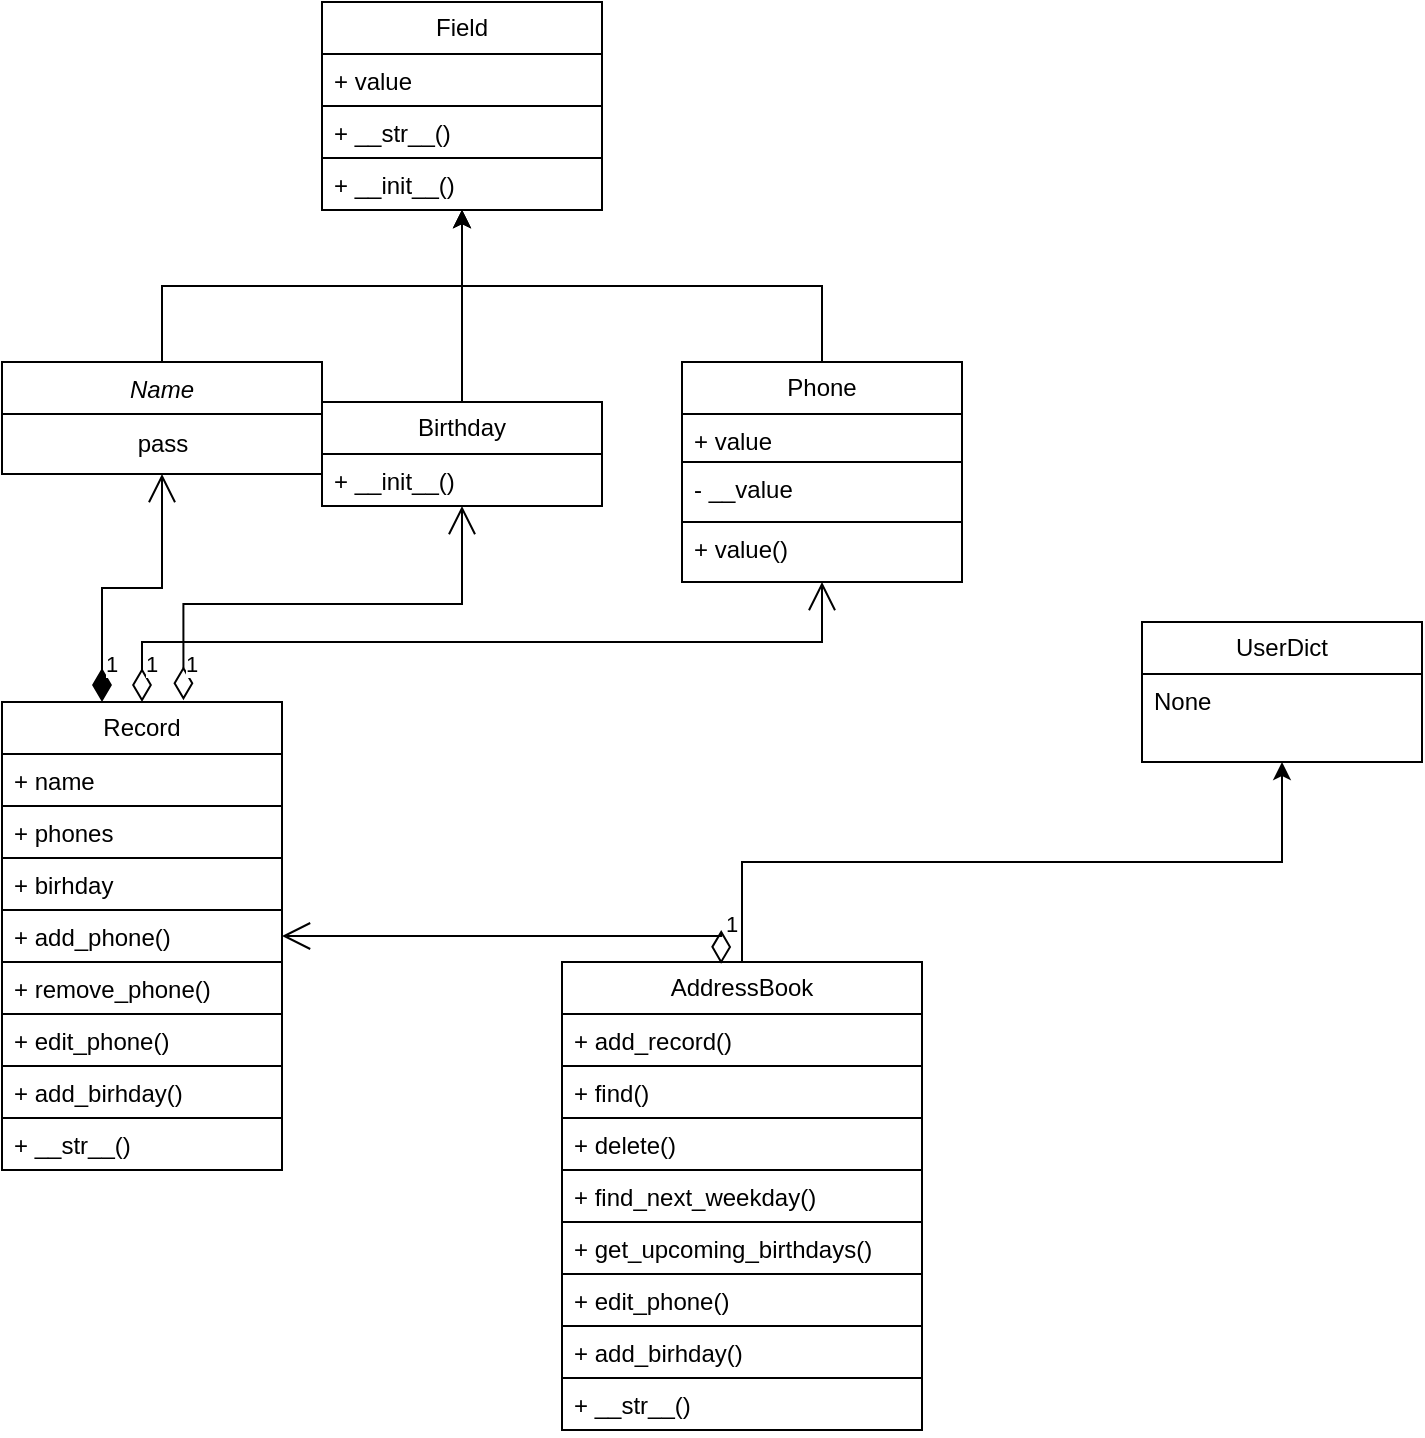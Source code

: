 <mxfile version="24.3.0" type="device">
  <diagram name="Сторінка-1" id="_jhMQMhgayCw6XRclElk">
    <mxGraphModel dx="1272" dy="687" grid="1" gridSize="10" guides="1" tooltips="1" connect="1" arrows="1" fold="1" page="1" pageScale="1" pageWidth="827" pageHeight="1169" math="0" shadow="0">
      <root>
        <mxCell id="0" />
        <mxCell id="1" parent="0" />
        <mxCell id="Su09sbFYw0WwK0je9Bwr-1" value="Field" style="swimlane;fontStyle=0;childLayout=stackLayout;horizontal=1;startSize=26;fillColor=none;horizontalStack=0;resizeParent=1;resizeParentMax=0;resizeLast=0;collapsible=1;marginBottom=0;whiteSpace=wrap;html=1;" vertex="1" parent="1">
          <mxGeometry x="320" y="50" width="140" height="104" as="geometry" />
        </mxCell>
        <mxCell id="Su09sbFYw0WwK0je9Bwr-2" value="+ value" style="text;strokeColor=default;fillColor=none;align=left;verticalAlign=top;spacingLeft=4;spacingRight=4;overflow=hidden;rotatable=0;points=[[0,0.5],[1,0.5]];portConstraint=eastwest;whiteSpace=wrap;html=1;" vertex="1" parent="Su09sbFYw0WwK0je9Bwr-1">
          <mxGeometry y="26" width="140" height="26" as="geometry" />
        </mxCell>
        <mxCell id="Su09sbFYw0WwK0je9Bwr-3" value="+ __str__()" style="text;strokeColor=none;fillColor=none;align=left;verticalAlign=top;spacingLeft=4;spacingRight=4;overflow=hidden;rotatable=0;points=[[0,0.5],[1,0.5]];portConstraint=eastwest;whiteSpace=wrap;html=1;" vertex="1" parent="Su09sbFYw0WwK0je9Bwr-1">
          <mxGeometry y="52" width="140" height="26" as="geometry" />
        </mxCell>
        <mxCell id="Su09sbFYw0WwK0je9Bwr-54" value="+ __init__()" style="text;strokeColor=default;fillColor=none;align=left;verticalAlign=top;spacingLeft=4;spacingRight=4;overflow=hidden;rotatable=0;points=[[0,0.5],[1,0.5]];portConstraint=eastwest;whiteSpace=wrap;html=1;" vertex="1" parent="Su09sbFYw0WwK0je9Bwr-1">
          <mxGeometry y="78" width="140" height="26" as="geometry" />
        </mxCell>
        <mxCell id="Su09sbFYw0WwK0je9Bwr-5" value="&lt;span style=&quot;font-weight: normal;&quot;&gt;&lt;i&gt;Name&lt;/i&gt;&lt;/span&gt;" style="swimlane;fontStyle=1;align=center;verticalAlign=top;childLayout=stackLayout;horizontal=1;startSize=26;horizontalStack=0;resizeParent=1;resizeParentMax=0;resizeLast=0;collapsible=1;marginBottom=0;whiteSpace=wrap;html=1;" vertex="1" parent="1">
          <mxGeometry x="160" y="230" width="160" height="56" as="geometry" />
        </mxCell>
        <mxCell id="Su09sbFYw0WwK0je9Bwr-39" value="pass" style="text;html=1;align=center;verticalAlign=middle;resizable=0;points=[];autosize=1;strokeColor=none;fillColor=none;" vertex="1" parent="Su09sbFYw0WwK0je9Bwr-5">
          <mxGeometry y="26" width="160" height="30" as="geometry" />
        </mxCell>
        <mxCell id="Su09sbFYw0WwK0je9Bwr-9" style="edgeStyle=orthogonalEdgeStyle;rounded=0;orthogonalLoop=1;jettySize=auto;html=1;exitX=0.5;exitY=0;exitDx=0;exitDy=0;" edge="1" parent="1" source="Su09sbFYw0WwK0je9Bwr-5" target="Su09sbFYw0WwK0je9Bwr-1">
          <mxGeometry relative="1" as="geometry">
            <mxPoint x="370" y="170" as="targetPoint" />
          </mxGeometry>
        </mxCell>
        <mxCell id="Su09sbFYw0WwK0je9Bwr-15" style="edgeStyle=orthogonalEdgeStyle;rounded=0;orthogonalLoop=1;jettySize=auto;html=1;exitX=0.5;exitY=0;exitDx=0;exitDy=0;" edge="1" parent="1" source="Su09sbFYw0WwK0je9Bwr-10" target="Su09sbFYw0WwK0je9Bwr-1">
          <mxGeometry relative="1" as="geometry" />
        </mxCell>
        <mxCell id="Su09sbFYw0WwK0je9Bwr-10" value="Phone" style="swimlane;fontStyle=0;childLayout=stackLayout;horizontal=1;startSize=26;fillColor=none;horizontalStack=0;resizeParent=1;resizeParentMax=0;resizeLast=0;collapsible=1;marginBottom=0;whiteSpace=wrap;html=1;" vertex="1" parent="1">
          <mxGeometry x="500" y="230" width="140" height="110" as="geometry" />
        </mxCell>
        <mxCell id="Su09sbFYw0WwK0je9Bwr-11" value="+ value" style="text;strokeColor=default;fillColor=none;align=left;verticalAlign=top;spacingLeft=4;spacingRight=4;overflow=hidden;rotatable=0;points=[[0,0.5],[1,0.5]];portConstraint=eastwest;whiteSpace=wrap;html=1;" vertex="1" parent="Su09sbFYw0WwK0je9Bwr-10">
          <mxGeometry y="26" width="140" height="24" as="geometry" />
        </mxCell>
        <mxCell id="Su09sbFYw0WwK0je9Bwr-58" value="- __value" style="text;strokeColor=default;fillColor=none;align=left;verticalAlign=top;spacingLeft=4;spacingRight=4;overflow=hidden;rotatable=0;points=[[0,0.5],[1,0.5]];portConstraint=eastwest;whiteSpace=wrap;html=1;" vertex="1" parent="Su09sbFYw0WwK0je9Bwr-10">
          <mxGeometry y="50" width="140" height="30" as="geometry" />
        </mxCell>
        <mxCell id="Su09sbFYw0WwK0je9Bwr-59" value="+ value()" style="text;strokeColor=default;fillColor=none;align=left;verticalAlign=top;spacingLeft=4;spacingRight=4;overflow=hidden;rotatable=0;points=[[0,0.5],[1,0.5]];portConstraint=eastwest;whiteSpace=wrap;html=1;" vertex="1" parent="Su09sbFYw0WwK0je9Bwr-10">
          <mxGeometry y="80" width="140" height="30" as="geometry" />
        </mxCell>
        <mxCell id="Su09sbFYw0WwK0je9Bwr-19" style="edgeStyle=orthogonalEdgeStyle;rounded=0;orthogonalLoop=1;jettySize=auto;html=1;exitX=0.5;exitY=0;exitDx=0;exitDy=0;" edge="1" parent="1" source="Su09sbFYw0WwK0je9Bwr-16" target="Su09sbFYw0WwK0je9Bwr-1">
          <mxGeometry relative="1" as="geometry" />
        </mxCell>
        <mxCell id="Su09sbFYw0WwK0je9Bwr-16" value="Birthday" style="swimlane;fontStyle=0;childLayout=stackLayout;horizontal=1;startSize=26;fillColor=none;horizontalStack=0;resizeParent=1;resizeParentMax=0;resizeLast=0;collapsible=1;marginBottom=0;whiteSpace=wrap;html=1;" vertex="1" parent="1">
          <mxGeometry x="320" y="250" width="140" height="52" as="geometry" />
        </mxCell>
        <mxCell id="Su09sbFYw0WwK0je9Bwr-17" value="+ __init__()" style="text;strokeColor=none;fillColor=none;align=left;verticalAlign=top;spacingLeft=4;spacingRight=4;overflow=hidden;rotatable=0;points=[[0,0.5],[1,0.5]];portConstraint=eastwest;whiteSpace=wrap;html=1;" vertex="1" parent="Su09sbFYw0WwK0je9Bwr-16">
          <mxGeometry y="26" width="140" height="26" as="geometry" />
        </mxCell>
        <mxCell id="Su09sbFYw0WwK0je9Bwr-22" value="Record" style="swimlane;fontStyle=0;childLayout=stackLayout;horizontal=1;startSize=26;fillColor=none;horizontalStack=0;resizeParent=1;resizeParentMax=0;resizeLast=0;collapsible=1;marginBottom=0;whiteSpace=wrap;html=1;" vertex="1" parent="1">
          <mxGeometry x="160" y="400" width="140" height="234" as="geometry" />
        </mxCell>
        <mxCell id="Su09sbFYw0WwK0je9Bwr-23" value="+ name" style="text;strokeColor=default;fillColor=none;align=left;verticalAlign=top;spacingLeft=4;spacingRight=4;overflow=hidden;rotatable=0;points=[[0,0.5],[1,0.5]];portConstraint=eastwest;whiteSpace=wrap;html=1;" vertex="1" parent="Su09sbFYw0WwK0je9Bwr-22">
          <mxGeometry y="26" width="140" height="26" as="geometry" />
        </mxCell>
        <mxCell id="Su09sbFYw0WwK0je9Bwr-24" value="+ phones" style="text;strokeColor=default;fillColor=none;align=left;verticalAlign=top;spacingLeft=4;spacingRight=4;overflow=hidden;rotatable=0;points=[[0,0.5],[1,0.5]];portConstraint=eastwest;whiteSpace=wrap;html=1;" vertex="1" parent="Su09sbFYw0WwK0je9Bwr-22">
          <mxGeometry y="52" width="140" height="26" as="geometry" />
        </mxCell>
        <mxCell id="Su09sbFYw0WwK0je9Bwr-25" value="+ birhday" style="text;strokeColor=default;fillColor=none;align=left;verticalAlign=top;spacingLeft=4;spacingRight=4;overflow=hidden;rotatable=0;points=[[0,0.5],[1,0.5]];portConstraint=eastwest;whiteSpace=wrap;html=1;" vertex="1" parent="Su09sbFYw0WwK0je9Bwr-22">
          <mxGeometry y="78" width="140" height="26" as="geometry" />
        </mxCell>
        <mxCell id="Su09sbFYw0WwK0je9Bwr-26" value="+ add_phone()" style="text;strokeColor=default;fillColor=none;align=left;verticalAlign=top;spacingLeft=4;spacingRight=4;overflow=hidden;rotatable=0;points=[[0,0.5],[1,0.5]];portConstraint=eastwest;whiteSpace=wrap;html=1;" vertex="1" parent="Su09sbFYw0WwK0je9Bwr-22">
          <mxGeometry y="104" width="140" height="26" as="geometry" />
        </mxCell>
        <mxCell id="Su09sbFYw0WwK0je9Bwr-27" value="+ remove_phone()" style="text;strokeColor=default;fillColor=none;align=left;verticalAlign=top;spacingLeft=4;spacingRight=4;overflow=hidden;rotatable=0;points=[[0,0.5],[1,0.5]];portConstraint=eastwest;whiteSpace=wrap;html=1;" vertex="1" parent="Su09sbFYw0WwK0je9Bwr-22">
          <mxGeometry y="130" width="140" height="26" as="geometry" />
        </mxCell>
        <mxCell id="Su09sbFYw0WwK0je9Bwr-28" value="+ edit_phone()" style="text;strokeColor=default;fillColor=none;align=left;verticalAlign=top;spacingLeft=4;spacingRight=4;overflow=hidden;rotatable=0;points=[[0,0.5],[1,0.5]];portConstraint=eastwest;whiteSpace=wrap;html=1;" vertex="1" parent="Su09sbFYw0WwK0je9Bwr-22">
          <mxGeometry y="156" width="140" height="26" as="geometry" />
        </mxCell>
        <mxCell id="Su09sbFYw0WwK0je9Bwr-29" value="+ add_birhday()" style="text;strokeColor=default;fillColor=none;align=left;verticalAlign=top;spacingLeft=4;spacingRight=4;overflow=hidden;rotatable=0;points=[[0,0.5],[1,0.5]];portConstraint=eastwest;whiteSpace=wrap;html=1;" vertex="1" parent="Su09sbFYw0WwK0je9Bwr-22">
          <mxGeometry y="182" width="140" height="26" as="geometry" />
        </mxCell>
        <mxCell id="Su09sbFYw0WwK0je9Bwr-38" value="+ __str__()" style="text;strokeColor=default;fillColor=none;align=left;verticalAlign=top;spacingLeft=4;spacingRight=4;overflow=hidden;rotatable=0;points=[[0,0.5],[1,0.5]];portConstraint=eastwest;whiteSpace=wrap;html=1;" vertex="1" parent="Su09sbFYw0WwK0je9Bwr-22">
          <mxGeometry y="208" width="140" height="26" as="geometry" />
        </mxCell>
        <mxCell id="Su09sbFYw0WwK0je9Bwr-42" value="UserDict" style="swimlane;fontStyle=0;childLayout=stackLayout;horizontal=1;startSize=26;fillColor=none;horizontalStack=0;resizeParent=1;resizeParentMax=0;resizeLast=0;collapsible=1;marginBottom=0;whiteSpace=wrap;html=1;" vertex="1" parent="1">
          <mxGeometry x="730" y="360" width="140" height="70" as="geometry" />
        </mxCell>
        <mxCell id="Su09sbFYw0WwK0je9Bwr-43" value="None" style="text;strokeColor=default;fillColor=none;align=left;verticalAlign=top;spacingLeft=4;spacingRight=4;overflow=hidden;rotatable=0;points=[[0,0.5],[1,0.5]];portConstraint=eastwest;whiteSpace=wrap;html=1;" vertex="1" parent="Su09sbFYw0WwK0je9Bwr-42">
          <mxGeometry y="26" width="140" height="44" as="geometry" />
        </mxCell>
        <mxCell id="Su09sbFYw0WwK0je9Bwr-53" style="edgeStyle=orthogonalEdgeStyle;rounded=0;orthogonalLoop=1;jettySize=auto;html=1;exitX=0.5;exitY=0;exitDx=0;exitDy=0;" edge="1" parent="1" source="Su09sbFYw0WwK0je9Bwr-44" target="Su09sbFYw0WwK0je9Bwr-42">
          <mxGeometry relative="1" as="geometry" />
        </mxCell>
        <mxCell id="Su09sbFYw0WwK0je9Bwr-44" value="AddressBook" style="swimlane;fontStyle=0;childLayout=stackLayout;horizontal=1;startSize=26;fillColor=none;horizontalStack=0;resizeParent=1;resizeParentMax=0;resizeLast=0;collapsible=1;marginBottom=0;whiteSpace=wrap;html=1;" vertex="1" parent="1">
          <mxGeometry x="440" y="530" width="180" height="234" as="geometry" />
        </mxCell>
        <mxCell id="Su09sbFYw0WwK0je9Bwr-45" value="+ add_record()" style="text;strokeColor=default;fillColor=none;align=left;verticalAlign=top;spacingLeft=4;spacingRight=4;overflow=hidden;rotatable=0;points=[[0,0.5],[1,0.5]];portConstraint=eastwest;whiteSpace=wrap;html=1;" vertex="1" parent="Su09sbFYw0WwK0je9Bwr-44">
          <mxGeometry y="26" width="180" height="26" as="geometry" />
        </mxCell>
        <mxCell id="Su09sbFYw0WwK0je9Bwr-46" value="+ find()" style="text;strokeColor=default;fillColor=none;align=left;verticalAlign=top;spacingLeft=4;spacingRight=4;overflow=hidden;rotatable=0;points=[[0,0.5],[1,0.5]];portConstraint=eastwest;whiteSpace=wrap;html=1;" vertex="1" parent="Su09sbFYw0WwK0je9Bwr-44">
          <mxGeometry y="52" width="180" height="26" as="geometry" />
        </mxCell>
        <mxCell id="Su09sbFYw0WwK0je9Bwr-47" value="+ delete()" style="text;strokeColor=default;fillColor=none;align=left;verticalAlign=top;spacingLeft=4;spacingRight=4;overflow=hidden;rotatable=0;points=[[0,0.5],[1,0.5]];portConstraint=eastwest;whiteSpace=wrap;html=1;" vertex="1" parent="Su09sbFYw0WwK0je9Bwr-44">
          <mxGeometry y="78" width="180" height="26" as="geometry" />
        </mxCell>
        <mxCell id="Su09sbFYw0WwK0je9Bwr-48" value="+ find_next_weekday()" style="text;strokeColor=default;fillColor=none;align=left;verticalAlign=top;spacingLeft=4;spacingRight=4;overflow=hidden;rotatable=0;points=[[0,0.5],[1,0.5]];portConstraint=eastwest;whiteSpace=wrap;html=1;" vertex="1" parent="Su09sbFYw0WwK0je9Bwr-44">
          <mxGeometry y="104" width="180" height="26" as="geometry" />
        </mxCell>
        <mxCell id="Su09sbFYw0WwK0je9Bwr-49" value="+ get_upcoming_birthdays()" style="text;strokeColor=default;fillColor=none;align=left;verticalAlign=top;spacingLeft=4;spacingRight=4;overflow=hidden;rotatable=0;points=[[0,0.5],[1,0.5]];portConstraint=eastwest;whiteSpace=wrap;html=1;" vertex="1" parent="Su09sbFYw0WwK0je9Bwr-44">
          <mxGeometry y="130" width="180" height="26" as="geometry" />
        </mxCell>
        <mxCell id="Su09sbFYw0WwK0je9Bwr-50" value="+ edit_phone()" style="text;strokeColor=default;fillColor=none;align=left;verticalAlign=top;spacingLeft=4;spacingRight=4;overflow=hidden;rotatable=0;points=[[0,0.5],[1,0.5]];portConstraint=eastwest;whiteSpace=wrap;html=1;" vertex="1" parent="Su09sbFYw0WwK0je9Bwr-44">
          <mxGeometry y="156" width="180" height="26" as="geometry" />
        </mxCell>
        <mxCell id="Su09sbFYw0WwK0je9Bwr-51" value="+ add_birhday()" style="text;strokeColor=default;fillColor=none;align=left;verticalAlign=top;spacingLeft=4;spacingRight=4;overflow=hidden;rotatable=0;points=[[0,0.5],[1,0.5]];portConstraint=eastwest;whiteSpace=wrap;html=1;" vertex="1" parent="Su09sbFYw0WwK0je9Bwr-44">
          <mxGeometry y="182" width="180" height="26" as="geometry" />
        </mxCell>
        <mxCell id="Su09sbFYw0WwK0je9Bwr-52" value="+ __str__()" style="text;strokeColor=default;fillColor=none;align=left;verticalAlign=top;spacingLeft=4;spacingRight=4;overflow=hidden;rotatable=0;points=[[0,0.5],[1,0.5]];portConstraint=eastwest;whiteSpace=wrap;html=1;" vertex="1" parent="Su09sbFYw0WwK0je9Bwr-44">
          <mxGeometry y="208" width="180" height="26" as="geometry" />
        </mxCell>
        <mxCell id="Su09sbFYw0WwK0je9Bwr-60" value="1" style="endArrow=open;html=1;endSize=12;startArrow=diamondThin;startSize=14;startFill=1;edgeStyle=orthogonalEdgeStyle;align=left;verticalAlign=bottom;rounded=0;" edge="1" parent="1" target="Su09sbFYw0WwK0je9Bwr-5">
          <mxGeometry x="-0.861" relative="1" as="geometry">
            <mxPoint x="210" y="400" as="sourcePoint" />
            <mxPoint x="620" y="390" as="targetPoint" />
            <Array as="points">
              <mxPoint x="210" y="400" />
              <mxPoint x="210" y="343" />
              <mxPoint x="240" y="343" />
            </Array>
            <mxPoint as="offset" />
          </mxGeometry>
        </mxCell>
        <mxCell id="Su09sbFYw0WwK0je9Bwr-61" value="1" style="endArrow=open;html=1;endSize=12;startArrow=diamondThin;startSize=14;startFill=0;edgeStyle=orthogonalEdgeStyle;align=left;verticalAlign=bottom;rounded=0;exitX=0.5;exitY=0;exitDx=0;exitDy=0;" edge="1" parent="1" source="Su09sbFYw0WwK0je9Bwr-22" target="Su09sbFYw0WwK0je9Bwr-10">
          <mxGeometry x="-0.95" relative="1" as="geometry">
            <mxPoint x="270" y="360" as="sourcePoint" />
            <mxPoint x="630" y="410" as="targetPoint" />
            <Array as="points">
              <mxPoint x="230" y="370" />
              <mxPoint x="570" y="370" />
            </Array>
            <mxPoint as="offset" />
          </mxGeometry>
        </mxCell>
        <mxCell id="Su09sbFYw0WwK0je9Bwr-62" value="1" style="endArrow=open;html=1;endSize=12;startArrow=diamondThin;startSize=14;startFill=0;edgeStyle=orthogonalEdgeStyle;align=left;verticalAlign=bottom;rounded=0;exitX=0.648;exitY=-0.004;exitDx=0;exitDy=0;exitPerimeter=0;" edge="1" parent="1" source="Su09sbFYw0WwK0je9Bwr-22" target="Su09sbFYw0WwK0je9Bwr-16">
          <mxGeometry x="-0.923" y="1" relative="1" as="geometry">
            <mxPoint x="320" y="400" as="sourcePoint" />
            <mxPoint x="625" y="340" as="targetPoint" />
            <mxPoint as="offset" />
          </mxGeometry>
        </mxCell>
        <mxCell id="Su09sbFYw0WwK0je9Bwr-65" value="1" style="endArrow=open;html=1;endSize=12;startArrow=diamondThin;startSize=14;startFill=0;edgeStyle=orthogonalEdgeStyle;align=left;verticalAlign=bottom;rounded=0;exitX=0.442;exitY=0.004;exitDx=0;exitDy=0;exitPerimeter=0;" edge="1" parent="1" source="Su09sbFYw0WwK0je9Bwr-44" target="Su09sbFYw0WwK0je9Bwr-22">
          <mxGeometry x="-0.906" relative="1" as="geometry">
            <mxPoint x="530" y="520" as="sourcePoint" />
            <mxPoint x="460" y="680" as="targetPoint" />
            <mxPoint as="offset" />
          </mxGeometry>
        </mxCell>
      </root>
    </mxGraphModel>
  </diagram>
</mxfile>
